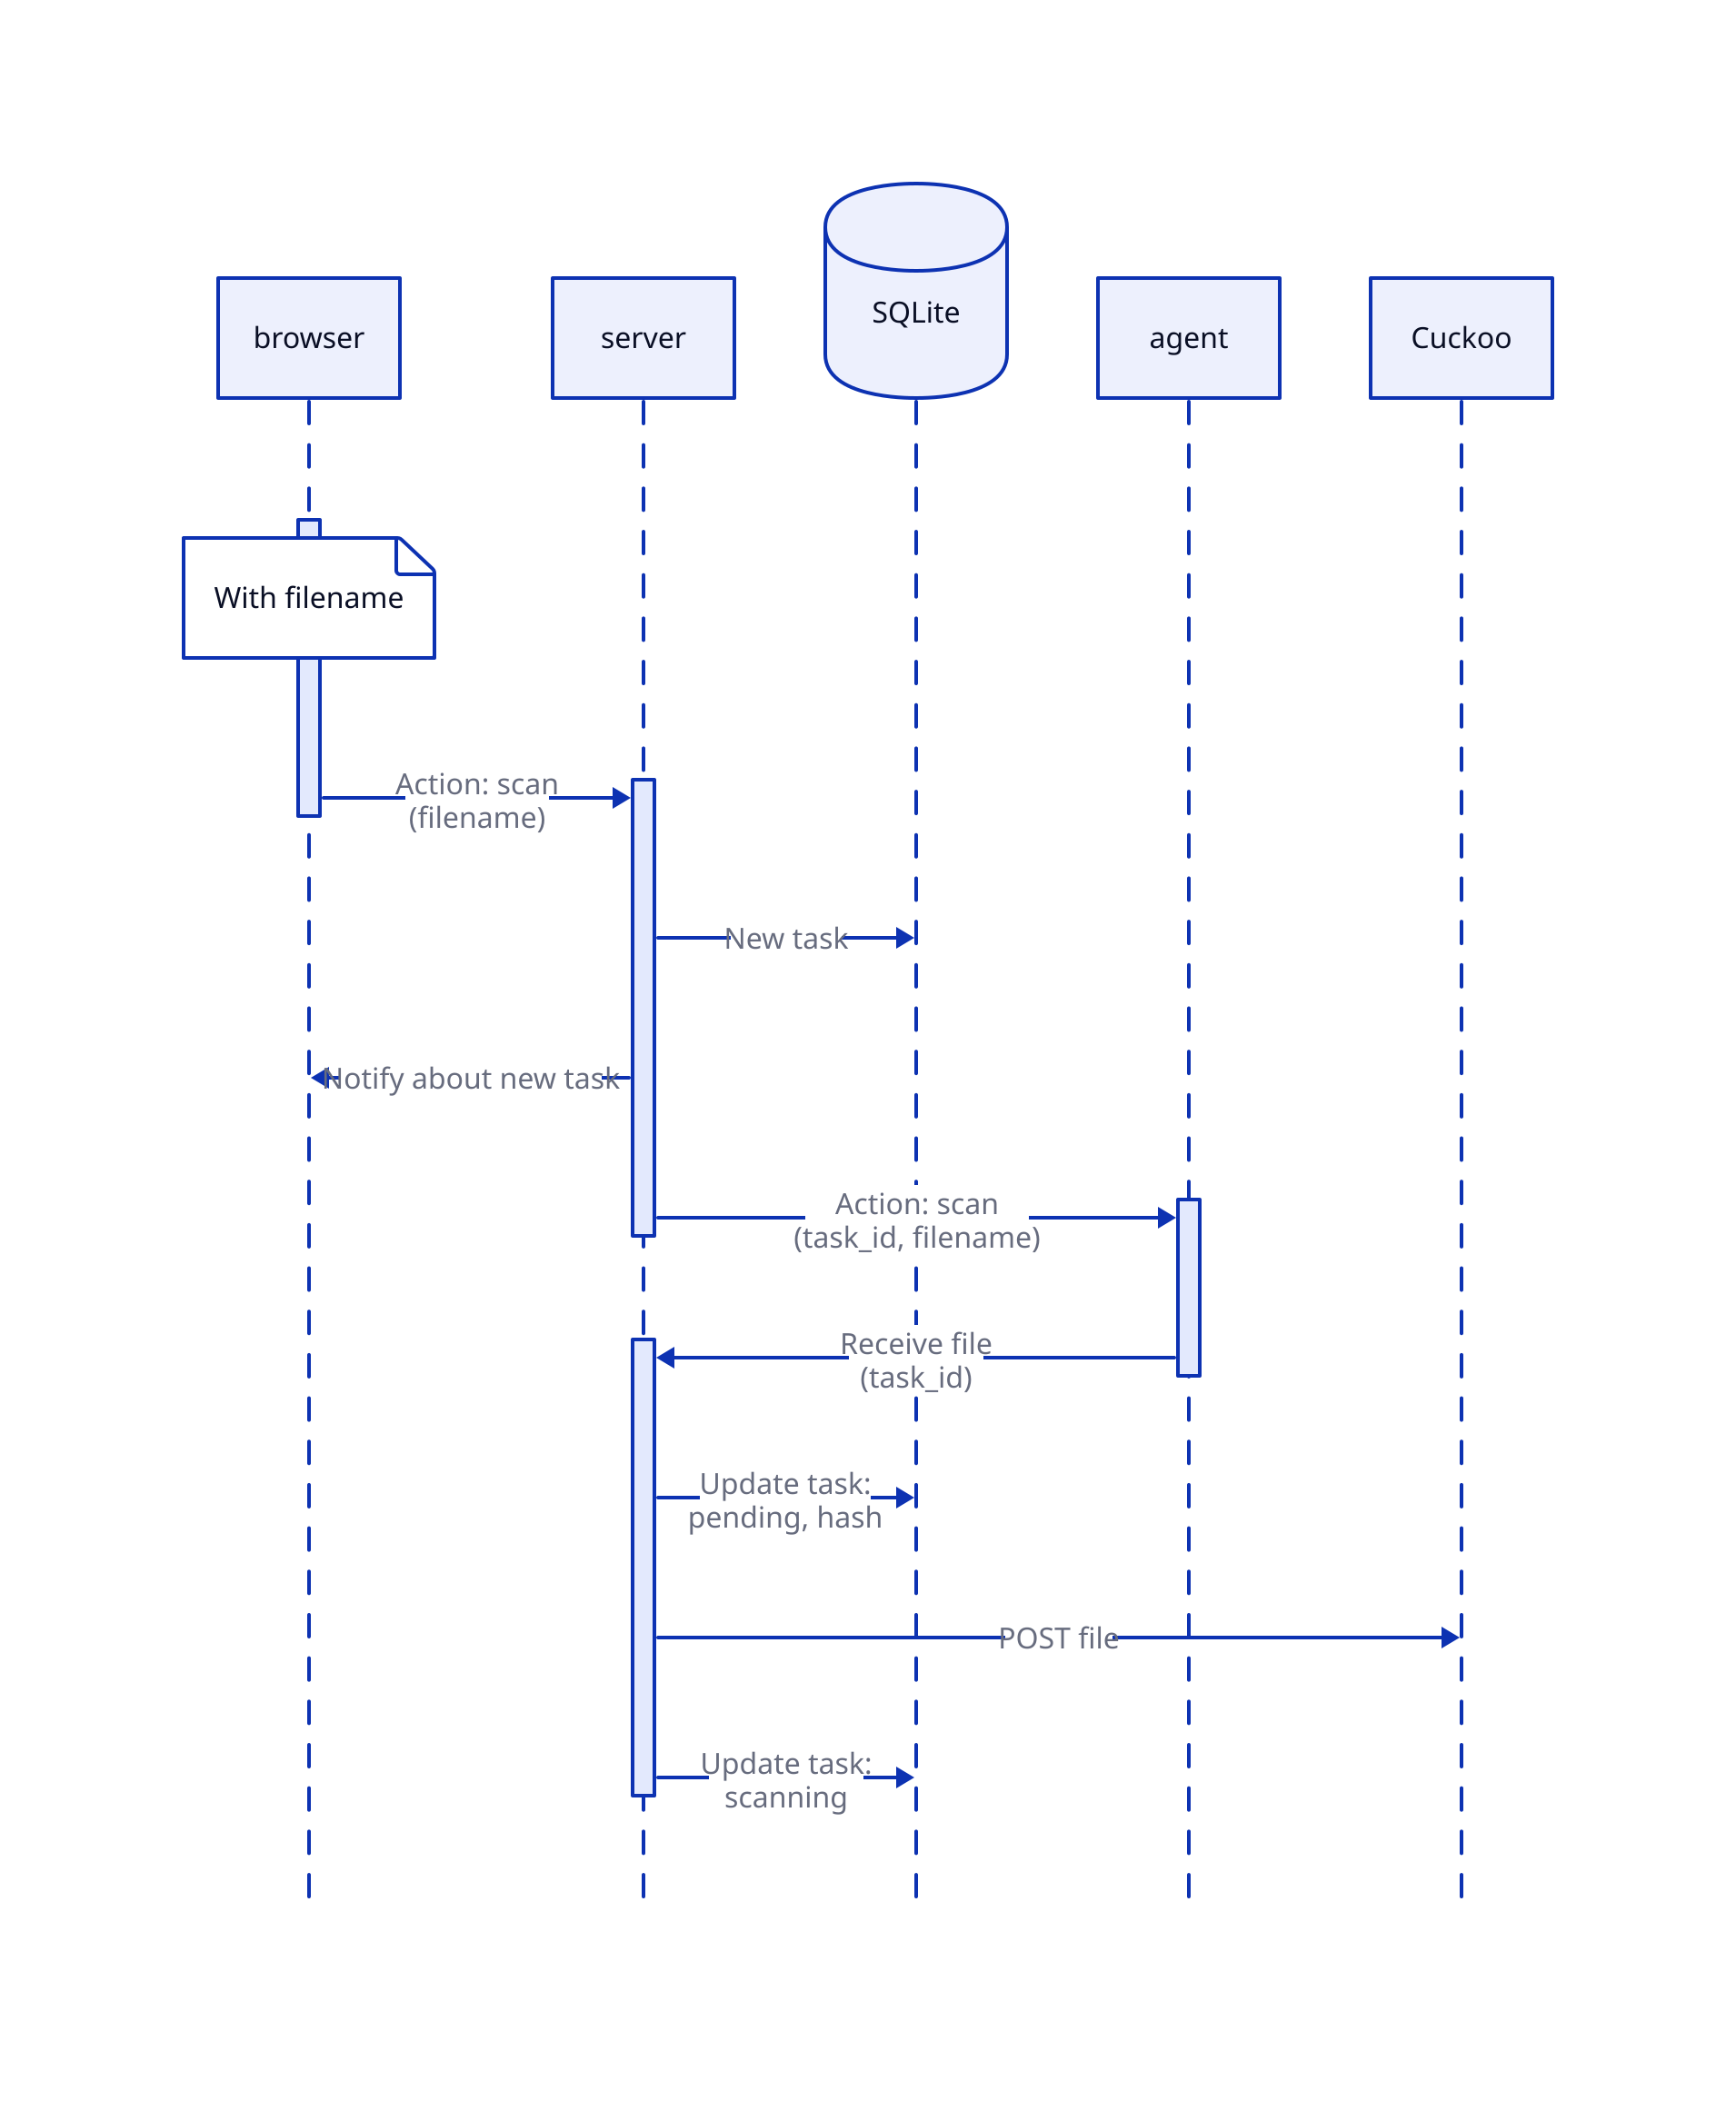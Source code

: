 shape: sequence_diagram

browser; server; SQLite; agent

browser.a.With filename
browser.a -> server.a: Action: scan\n(filename)
server.a -> SQLite: New task
browser <- server.a: Notify about new task
server.a -> agent.a: Action: scan\n(task_id, filename)
server.b <- agent.a: Receive file\n(task_id)
server.b -> SQLite: Update task:\npending, hash
server.b -> Cuckoo: POST file
server.b -> SQLite: Update task:\nscanning

SQLite {shape: cylinder}
